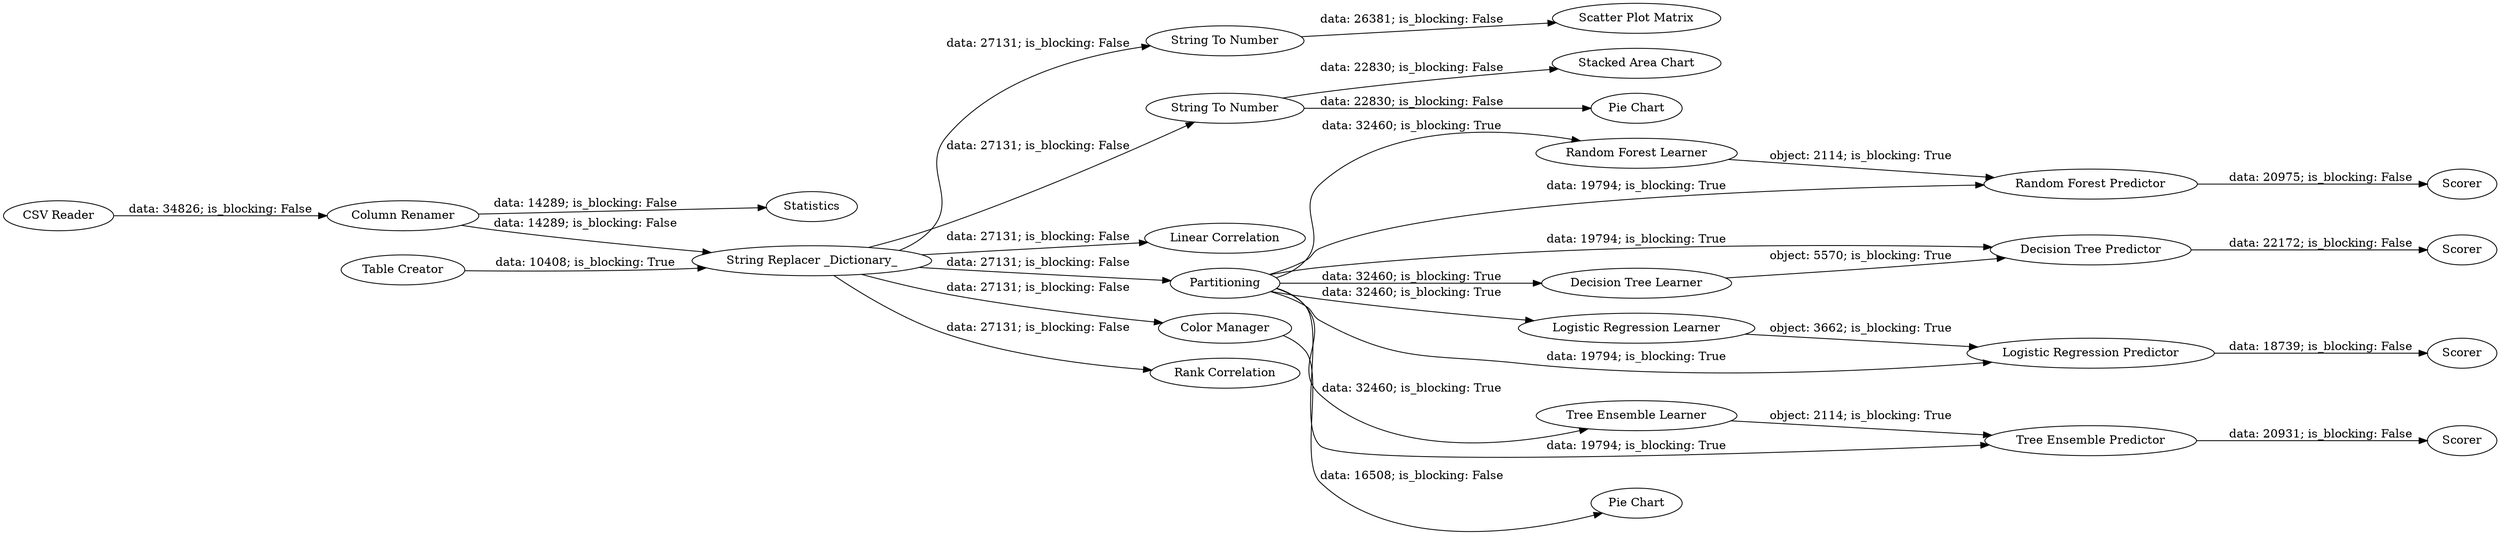 digraph {
	"-7532048794879282518_29" [label="String To Number"]
	"-7532048794879282518_4" [label="String Replacer _Dictionary_"]
	"-7532048794879282518_34" [label="String To Number"]
	"-7532048794879282518_33" [label="Stacked Area Chart"]
	"-7532048794879282518_10" [label="Logistic Regression Predictor"]
	"-7532048794879282518_11" [label=Scorer]
	"-7532048794879282518_37" [label="Pie Chart"]
	"-7532048794879282518_13" [label="Decision Tree Learner"]
	"-7532048794879282518_9" [label="Logistic Regression Learner"]
	"-7532048794879282518_26" [label="Linear Correlation"]
	"-7532048794879282518_2" [label=Statistics]
	"-7532048794879282518_24" [label="Column Renamer"]
	"-7532048794879282518_30" [label="Scatter Plot Matrix"]
	"-7532048794879282518_19" [label="Tree Ensemble Learner"]
	"-7532048794879282518_7" [label=Partitioning]
	"-7532048794879282518_6" [label="Random Forest Learner"]
	"-7532048794879282518_36" [label="Color Manager"]
	"-7532048794879282518_5" [label="Random Forest Predictor"]
	"-7532048794879282518_25" [label="CSV Reader"]
	"-7532048794879282518_12" [label="Decision Tree Predictor"]
	"-7532048794879282518_35" [label="Pie Chart"]
	"-7532048794879282518_14" [label=Scorer]
	"-7532048794879282518_21" [label=Scorer]
	"-7532048794879282518_38" [label="Rank Correlation"]
	"-7532048794879282518_20" [label="Tree Ensemble Predictor"]
	"-7532048794879282518_3" [label="Table Creator"]
	"-7532048794879282518_8" [label=Scorer]
	"-7532048794879282518_7" -> "-7532048794879282518_12" [label="data: 19794; is_blocking: True"]
	"-7532048794879282518_34" -> "-7532048794879282518_33" [label="data: 22830; is_blocking: False"]
	"-7532048794879282518_24" -> "-7532048794879282518_2" [label="data: 14289; is_blocking: False"]
	"-7532048794879282518_4" -> "-7532048794879282518_29" [label="data: 27131; is_blocking: False"]
	"-7532048794879282518_7" -> "-7532048794879282518_19" [label="data: 32460; is_blocking: True"]
	"-7532048794879282518_25" -> "-7532048794879282518_24" [label="data: 34826; is_blocking: False"]
	"-7532048794879282518_36" -> "-7532048794879282518_35" [label="data: 16508; is_blocking: False"]
	"-7532048794879282518_7" -> "-7532048794879282518_5" [label="data: 19794; is_blocking: True"]
	"-7532048794879282518_13" -> "-7532048794879282518_12" [label="object: 5570; is_blocking: True"]
	"-7532048794879282518_4" -> "-7532048794879282518_7" [label="data: 27131; is_blocking: False"]
	"-7532048794879282518_6" -> "-7532048794879282518_5" [label="object: 2114; is_blocking: True"]
	"-7532048794879282518_29" -> "-7532048794879282518_30" [label="data: 26381; is_blocking: False"]
	"-7532048794879282518_3" -> "-7532048794879282518_4" [label="data: 10408; is_blocking: True"]
	"-7532048794879282518_7" -> "-7532048794879282518_10" [label="data: 19794; is_blocking: True"]
	"-7532048794879282518_7" -> "-7532048794879282518_13" [label="data: 32460; is_blocking: True"]
	"-7532048794879282518_19" -> "-7532048794879282518_20" [label="object: 2114; is_blocking: True"]
	"-7532048794879282518_9" -> "-7532048794879282518_10" [label="object: 3662; is_blocking: True"]
	"-7532048794879282518_12" -> "-7532048794879282518_14" [label="data: 22172; is_blocking: False"]
	"-7532048794879282518_7" -> "-7532048794879282518_20" [label="data: 19794; is_blocking: True"]
	"-7532048794879282518_4" -> "-7532048794879282518_34" [label="data: 27131; is_blocking: False"]
	"-7532048794879282518_34" -> "-7532048794879282518_37" [label="data: 22830; is_blocking: False"]
	"-7532048794879282518_7" -> "-7532048794879282518_9" [label="data: 32460; is_blocking: True"]
	"-7532048794879282518_24" -> "-7532048794879282518_4" [label="data: 14289; is_blocking: False"]
	"-7532048794879282518_5" -> "-7532048794879282518_8" [label="data: 20975; is_blocking: False"]
	"-7532048794879282518_4" -> "-7532048794879282518_36" [label="data: 27131; is_blocking: False"]
	"-7532048794879282518_20" -> "-7532048794879282518_21" [label="data: 20931; is_blocking: False"]
	"-7532048794879282518_4" -> "-7532048794879282518_26" [label="data: 27131; is_blocking: False"]
	"-7532048794879282518_7" -> "-7532048794879282518_6" [label="data: 32460; is_blocking: True"]
	"-7532048794879282518_4" -> "-7532048794879282518_38" [label="data: 27131; is_blocking: False"]
	"-7532048794879282518_10" -> "-7532048794879282518_11" [label="data: 18739; is_blocking: False"]
	rankdir=LR
}
